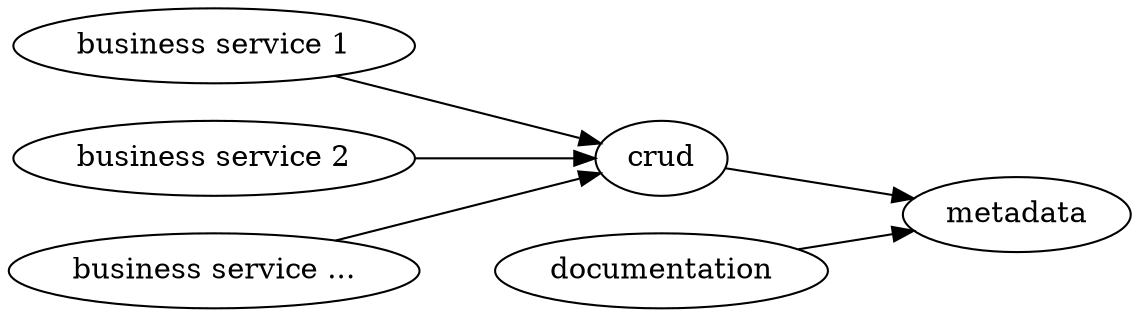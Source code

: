 digraph {
rankdir=LR;
business_svc_1 [label="business service 1"];
business_svc_2 [label="business service 2"];
business_svc_n [label="business service ..."];
business_svc_1 -> crud;
business_svc_2 -> crud;
business_svc_n -> crud;
crud -> metadata;
documentation -> metadata;
}

